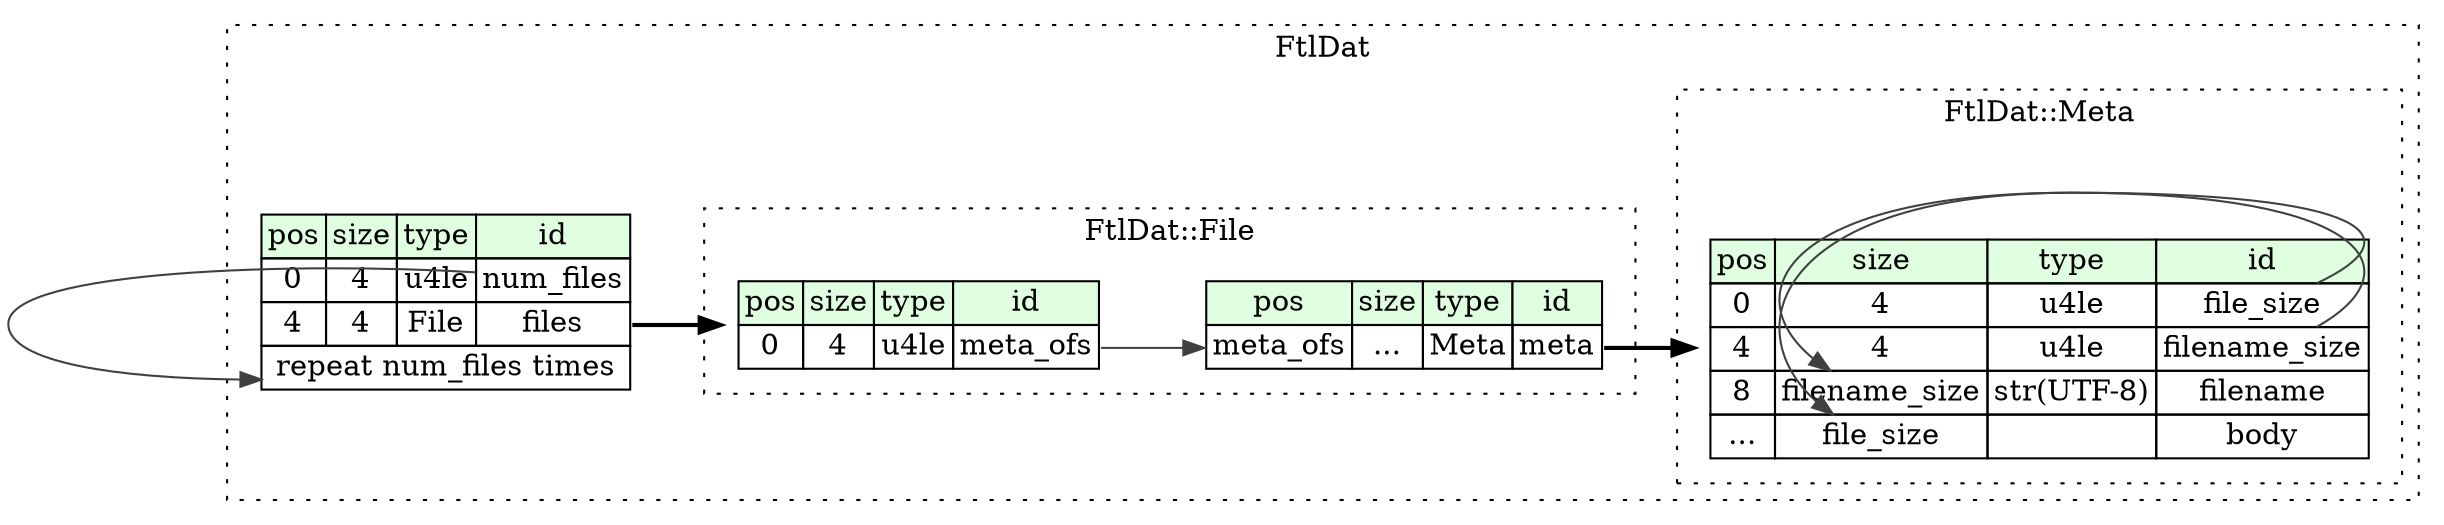 digraph {
	rankdir=LR;
	node [shape=plaintext];
	subgraph cluster__ftl_dat {
		label="FtlDat";
		graph[style=dotted];

		ftl_dat__seq [label=<<TABLE BORDER="0" CELLBORDER="1" CELLSPACING="0">
			<TR><TD BGCOLOR="#E0FFE0">pos</TD><TD BGCOLOR="#E0FFE0">size</TD><TD BGCOLOR="#E0FFE0">type</TD><TD BGCOLOR="#E0FFE0">id</TD></TR>
			<TR><TD PORT="num_files_pos">0</TD><TD PORT="num_files_size">4</TD><TD>u4le</TD><TD PORT="num_files_type">num_files</TD></TR>
			<TR><TD PORT="files_pos">4</TD><TD PORT="files_size">4</TD><TD>File</TD><TD PORT="files_type">files</TD></TR>
			<TR><TD COLSPAN="4" PORT="files__repeat">repeat num_files times</TD></TR>
		</TABLE>>];
		subgraph cluster__file {
			label="FtlDat::File";
			graph[style=dotted];

			file__seq [label=<<TABLE BORDER="0" CELLBORDER="1" CELLSPACING="0">
				<TR><TD BGCOLOR="#E0FFE0">pos</TD><TD BGCOLOR="#E0FFE0">size</TD><TD BGCOLOR="#E0FFE0">type</TD><TD BGCOLOR="#E0FFE0">id</TD></TR>
				<TR><TD PORT="meta_ofs_pos">0</TD><TD PORT="meta_ofs_size">4</TD><TD>u4le</TD><TD PORT="meta_ofs_type">meta_ofs</TD></TR>
			</TABLE>>];
			file__inst__meta [label=<<TABLE BORDER="0" CELLBORDER="1" CELLSPACING="0">
				<TR><TD BGCOLOR="#E0FFE0">pos</TD><TD BGCOLOR="#E0FFE0">size</TD><TD BGCOLOR="#E0FFE0">type</TD><TD BGCOLOR="#E0FFE0">id</TD></TR>
				<TR><TD PORT="meta_pos">meta_ofs</TD><TD PORT="meta_size">...</TD><TD>Meta</TD><TD PORT="meta_type">meta</TD></TR>
			</TABLE>>];
		}
		subgraph cluster__meta {
			label="FtlDat::Meta";
			graph[style=dotted];

			meta__seq [label=<<TABLE BORDER="0" CELLBORDER="1" CELLSPACING="0">
				<TR><TD BGCOLOR="#E0FFE0">pos</TD><TD BGCOLOR="#E0FFE0">size</TD><TD BGCOLOR="#E0FFE0">type</TD><TD BGCOLOR="#E0FFE0">id</TD></TR>
				<TR><TD PORT="file_size_pos">0</TD><TD PORT="file_size_size">4</TD><TD>u4le</TD><TD PORT="file_size_type">file_size</TD></TR>
				<TR><TD PORT="filename_size_pos">4</TD><TD PORT="filename_size_size">4</TD><TD>u4le</TD><TD PORT="filename_size_type">filename_size</TD></TR>
				<TR><TD PORT="filename_pos">8</TD><TD PORT="filename_size">filename_size</TD><TD>str(UTF-8)</TD><TD PORT="filename_type">filename</TD></TR>
				<TR><TD PORT="body_pos">...</TD><TD PORT="body_size">file_size</TD><TD></TD><TD PORT="body_type">body</TD></TR>
			</TABLE>>];
		}
	}
	ftl_dat__seq:files_type -> file__seq [style=bold];
	ftl_dat__seq:num_files_type -> ftl_dat__seq:files__repeat [color="#404040"];
	file__seq:meta_ofs_type -> file__inst__meta:meta_pos [color="#404040"];
	file__inst__meta:meta_type -> meta__seq [style=bold];
	meta__seq:filename_size_type -> meta__seq:filename_size [color="#404040"];
	meta__seq:file_size_type -> meta__seq:body_size [color="#404040"];
}
